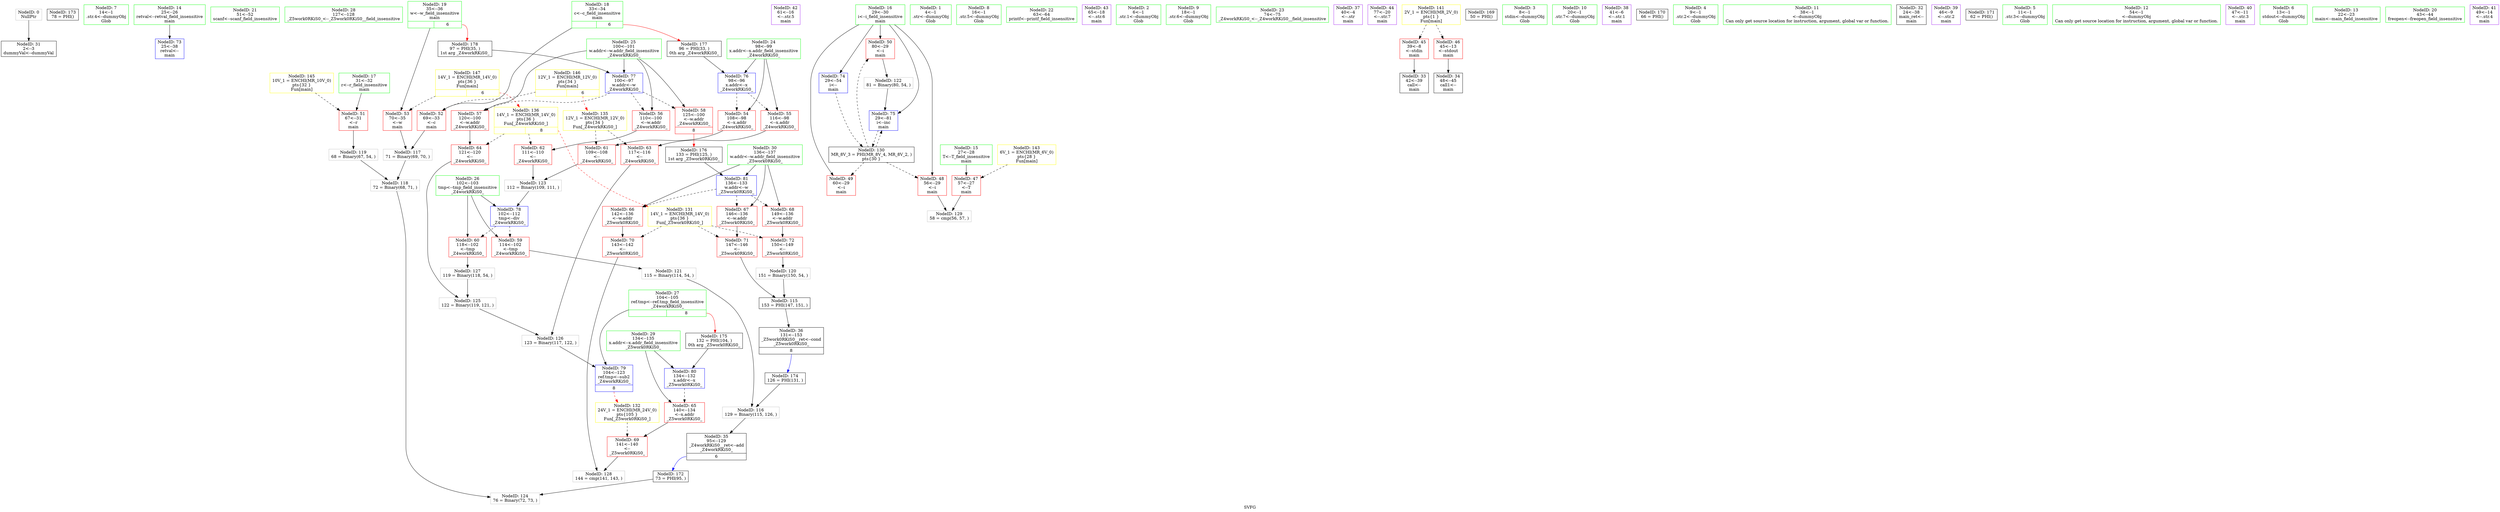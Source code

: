 digraph "SVFG" {
	label="SVFG";

	Node0x557ff071a050 [shape=record,color=grey,label="{NodeID: 0\nNullPtr}"];
	Node0x557ff071a050 -> Node0x557ff072dfa0[style=solid];
	Node0x557ff0743ad0 [shape=record,color=black,label="{NodeID: 173\n78 = PHI()\n}"];
	Node0x557ff072cb00 [shape=record,color=green,label="{NodeID: 7\n14\<--1\n.str.4\<--dummyObj\nGlob }"];
	Node0x557ff072d0e0 [shape=record,color=green,label="{NodeID: 14\n25\<--26\nretval\<--retval_field_insensitive\nmain\n}"];
	Node0x557ff072d0e0 -> Node0x557ff0731210[style=solid];
	Node0x557ff072d6c0 [shape=record,color=green,label="{NodeID: 21\n51\<--52\nscanf\<--scanf_field_insensitive\n}"];
	Node0x557ff072dd00 [shape=record,color=green,label="{NodeID: 28\n127\<--128\n_Z5work0RKiS0_\<--_Z5work0RKiS0__field_insensitive\n}"];
	Node0x557ff0734860 [shape=record,color=grey,label="{NodeID: 118\n72 = Binary(68, 71, )\n}"];
	Node0x557ff0734860 -> Node0x557ff0735160[style=solid];
	Node0x557ff072e310 [shape=record,color=black,label="{NodeID: 35\n95\<--129\n_Z4workRKiS0__ret\<--add\n_Z4workRKiS0_\n|{<s0>6}}"];
	Node0x557ff072e310:s0 -> Node0x557ff07438e0[style=solid,color=blue];
	Node0x557ff07352e0 [shape=record,color=grey,label="{NodeID: 125\n122 = Binary(119, 121, )\n}"];
	Node0x557ff07352e0 -> Node0x557ff0735460[style=solid];
	Node0x557ff072e8c0 [shape=record,color=purple,label="{NodeID: 42\n61\<--16\n\<--.str.5\nmain\n}"];
	Node0x557ff073b210 [shape=record,color=yellow,style=double,label="{NodeID: 132\n24V_1 = ENCHI(MR_24V_0)\npts\{105 \}\nFun[_Z5work0RKiS0_]}"];
	Node0x557ff073b210 -> Node0x557ff0730ed0[style=dashed];
	Node0x557ff072fe90 [shape=record,color=red,label="{NodeID: 49\n60\<--29\n\<--i\nmain\n}"];
	Node0x557ff0730440 [shape=record,color=red,label="{NodeID: 56\n110\<--100\n\<--w.addr\n_Z4workRKiS0_\n}"];
	Node0x557ff0730440 -> Node0x557ff0730920[style=solid];
	Node0x557ff073beb0 [shape=record,color=yellow,style=double,label="{NodeID: 146\n12V_1 = ENCHI(MR_12V_0)\npts\{34 \}\nFun[main]|{|<s1>6}}"];
	Node0x557ff073beb0 -> Node0x557ff0730100[style=dashed];
	Node0x557ff073beb0:s1 -> Node0x557ff073b4b0[style=dashed,color=red];
	Node0x557ff07309f0 [shape=record,color=red,label="{NodeID: 63\n117\<--116\n\<--\n_Z4workRKiS0_\n}"];
	Node0x557ff07309f0 -> Node0x557ff0735460[style=solid];
	Node0x557ff0730fa0 [shape=record,color=red,label="{NodeID: 70\n143\<--142\n\<--\n_Z5work0RKiS0_\n}"];
	Node0x557ff0730fa0 -> Node0x557ff072f5d0[style=solid];
	Node0x557ff0731550 [shape=record,color=blue,label="{NodeID: 77\n100\<--97\nw.addr\<--w\n_Z4workRKiS0_\n}"];
	Node0x557ff0731550 -> Node0x557ff0730440[style=dashed];
	Node0x557ff0731550 -> Node0x557ff0730510[style=dashed];
	Node0x557ff0731550 -> Node0x557ff07305e0[style=dashed];
	Node0x557ff072bc80 [shape=record,color=green,label="{NodeID: 1\n4\<--1\n.str\<--dummyObj\nGlob }"];
	Node0x557ff0743d80 [shape=record,color=black,label="{NodeID: 174\n126 = PHI(131, )\n}"];
	Node0x557ff0743d80 -> Node0x557ff0734560[style=solid];
	Node0x557ff072cb90 [shape=record,color=green,label="{NodeID: 8\n16\<--1\n.str.5\<--dummyObj\nGlob }"];
	Node0x557ff072d1b0 [shape=record,color=green,label="{NodeID: 15\n27\<--28\nT\<--T_field_insensitive\nmain\n}"];
	Node0x557ff072d1b0 -> Node0x557ff072ecd0[style=solid];
	Node0x557ff072d7c0 [shape=record,color=green,label="{NodeID: 22\n63\<--64\nprintf\<--printf_field_insensitive\n}"];
	Node0x557ff072de00 [shape=record,color=green,label="{NodeID: 29\n134\<--135\nx.addr\<--x.addr_field_insensitive\n_Z5work0RKiS0_\n}"];
	Node0x557ff072de00 -> Node0x557ff0730b90[style=solid];
	Node0x557ff072de00 -> Node0x557ff07317c0[style=solid];
	Node0x557ff07349e0 [shape=record,color=grey,label="{NodeID: 119\n68 = Binary(67, 54, )\n}"];
	Node0x557ff07349e0 -> Node0x557ff0734860[style=solid];
	Node0x557ff072e3e0 [shape=record,color=black,label="{NodeID: 36\n131\<--153\n_Z5work0RKiS0__ret\<--cond\n_Z5work0RKiS0_\n|{<s0>8}}"];
	Node0x557ff072e3e0:s0 -> Node0x557ff0743d80[style=solid,color=blue];
	Node0x557ff0735460 [shape=record,color=grey,label="{NodeID: 126\n123 = Binary(117, 122, )\n}"];
	Node0x557ff0735460 -> Node0x557ff07316f0[style=solid];
	Node0x557ff072e990 [shape=record,color=purple,label="{NodeID: 43\n65\<--18\n\<--.str.6\nmain\n}"];
	Node0x557ff072ff60 [shape=record,color=red,label="{NodeID: 50\n80\<--29\n\<--i\nmain\n}"];
	Node0x557ff072ff60 -> Node0x557ff0734e60[style=solid];
	Node0x557ff0730510 [shape=record,color=red,label="{NodeID: 57\n120\<--100\n\<--w.addr\n_Z4workRKiS0_\n}"];
	Node0x557ff0730510 -> Node0x557ff0730ac0[style=solid];
	Node0x557ff073bf90 [shape=record,color=yellow,style=double,label="{NodeID: 147\n14V_1 = ENCHI(MR_14V_0)\npts\{36 \}\nFun[main]|{|<s1>6}}"];
	Node0x557ff073bf90 -> Node0x557ff07301d0[style=dashed];
	Node0x557ff073bf90:s1 -> Node0x557ff073b5c0[style=dashed,color=red];
	Node0x557ff0730ac0 [shape=record,color=red,label="{NodeID: 64\n121\<--120\n\<--\n_Z4workRKiS0_\n}"];
	Node0x557ff0730ac0 -> Node0x557ff07352e0[style=solid];
	Node0x557ff0731070 [shape=record,color=red,label="{NodeID: 71\n147\<--146\n\<--\n_Z5work0RKiS0_\n}"];
	Node0x557ff0731070 -> Node0x557ff0733fc0[style=solid];
	Node0x557ff0731620 [shape=record,color=blue,label="{NodeID: 78\n102\<--112\ntmp\<--div\n_Z4workRKiS0_\n}"];
	Node0x557ff0731620 -> Node0x557ff07306b0[style=dashed];
	Node0x557ff0731620 -> Node0x557ff0730780[style=dashed];
	Node0x557ff072bd10 [shape=record,color=green,label="{NodeID: 2\n6\<--1\n.str.1\<--dummyObj\nGlob }"];
	Node0x557ff0743f70 [shape=record,color=black,label="{NodeID: 175\n132 = PHI(104, )\n0th arg _Z5work0RKiS0_ }"];
	Node0x557ff0743f70 -> Node0x557ff07317c0[style=solid];
	Node0x557ff072cc20 [shape=record,color=green,label="{NodeID: 9\n18\<--1\n.str.6\<--dummyObj\nGlob }"];
	Node0x557ff072d280 [shape=record,color=green,label="{NodeID: 16\n29\<--30\ni\<--i_field_insensitive\nmain\n}"];
	Node0x557ff072d280 -> Node0x557ff072fdc0[style=solid];
	Node0x557ff072d280 -> Node0x557ff072fe90[style=solid];
	Node0x557ff072d280 -> Node0x557ff072ff60[style=solid];
	Node0x557ff072d280 -> Node0x557ff07312e0[style=solid];
	Node0x557ff072d280 -> Node0x557ff07313b0[style=solid];
	Node0x557ff072d8c0 [shape=record,color=green,label="{NodeID: 23\n74\<--75\n_Z4workRKiS0_\<--_Z4workRKiS0__field_insensitive\n}"];
	Node0x557ff072ded0 [shape=record,color=green,label="{NodeID: 30\n136\<--137\nw.addr\<--w.addr_field_insensitive\n_Z5work0RKiS0_\n}"];
	Node0x557ff072ded0 -> Node0x557ff0730c60[style=solid];
	Node0x557ff072ded0 -> Node0x557ff0730d30[style=solid];
	Node0x557ff072ded0 -> Node0x557ff0730e00[style=solid];
	Node0x557ff072ded0 -> Node0x557ff0731890[style=solid];
	Node0x557ff0734b60 [shape=record,color=grey,label="{NodeID: 120\n151 = Binary(150, 54, )\n}"];
	Node0x557ff0734b60 -> Node0x557ff0733fc0[style=solid];
	Node0x557ff072e4b0 [shape=record,color=purple,label="{NodeID: 37\n40\<--4\n\<--.str\nmain\n}"];
	Node0x557ff07355e0 [shape=record,color=grey,label="{NodeID: 127\n119 = Binary(118, 54, )\n}"];
	Node0x557ff07355e0 -> Node0x557ff07352e0[style=solid];
	Node0x557ff072ea60 [shape=record,color=purple,label="{NodeID: 44\n77\<--20\n\<--.str.7\nmain\n}"];
	Node0x557ff0730030 [shape=record,color=red,label="{NodeID: 51\n67\<--31\n\<--r\nmain\n}"];
	Node0x557ff0730030 -> Node0x557ff07349e0[style=solid];
	Node0x557ff073ba20 [shape=record,color=yellow,style=double,label="{NodeID: 141\n2V_1 = ENCHI(MR_2V_0)\npts\{1 \}\nFun[main]}"];
	Node0x557ff073ba20 -> Node0x557ff072eb30[style=dashed];
	Node0x557ff073ba20 -> Node0x557ff072ec00[style=dashed];
	Node0x557ff07305e0 [shape=record,color=red,label="{NodeID: 58\n125\<--100\n\<--w.addr\n_Z4workRKiS0_\n|{<s0>8}}"];
	Node0x557ff07305e0:s0 -> Node0x557ff07440b0[style=solid,color=red];
	Node0x557ff0730b90 [shape=record,color=red,label="{NodeID: 65\n140\<--134\n\<--x.addr\n_Z5work0RKiS0_\n}"];
	Node0x557ff0730b90 -> Node0x557ff0730ed0[style=solid];
	Node0x557ff0731140 [shape=record,color=red,label="{NodeID: 72\n150\<--149\n\<--\n_Z5work0RKiS0_\n}"];
	Node0x557ff0731140 -> Node0x557ff0734b60[style=solid];
	Node0x557ff07316f0 [shape=record,color=blue,label="{NodeID: 79\n104\<--123\nref.tmp\<--sub2\n_Z4workRKiS0_\n|{<s0>8}}"];
	Node0x557ff07316f0:s0 -> Node0x557ff073b210[style=dashed,color=red];
	Node0x557ff0743050 [shape=record,color=black,label="{NodeID: 169\n50 = PHI()\n}"];
	Node0x557ff072bfc0 [shape=record,color=green,label="{NodeID: 3\n8\<--1\nstdin\<--dummyObj\nGlob }"];
	Node0x557ff07440b0 [shape=record,color=black,label="{NodeID: 176\n133 = PHI(125, )\n1st arg _Z5work0RKiS0_ }"];
	Node0x557ff07440b0 -> Node0x557ff0731890[style=solid];
	Node0x557ff072cce0 [shape=record,color=green,label="{NodeID: 10\n20\<--1\n.str.7\<--dummyObj\nGlob }"];
	Node0x557ff072d350 [shape=record,color=green,label="{NodeID: 17\n31\<--32\nr\<--r_field_insensitive\nmain\n}"];
	Node0x557ff072d350 -> Node0x557ff0730030[style=solid];
	Node0x557ff072d9c0 [shape=record,color=green,label="{NodeID: 24\n98\<--99\nx.addr\<--x.addr_field_insensitive\n_Z4workRKiS0_\n}"];
	Node0x557ff072d9c0 -> Node0x557ff07302a0[style=solid];
	Node0x557ff072d9c0 -> Node0x557ff0730370[style=solid];
	Node0x557ff072d9c0 -> Node0x557ff0731480[style=solid];
	Node0x557ff072dfa0 [shape=record,color=black,label="{NodeID: 31\n2\<--3\ndummyVal\<--dummyVal\n}"];
	Node0x557ff0734ce0 [shape=record,color=grey,label="{NodeID: 121\n115 = Binary(114, 54, )\n}"];
	Node0x557ff0734ce0 -> Node0x557ff0734560[style=solid];
	Node0x557ff072e580 [shape=record,color=purple,label="{NodeID: 38\n41\<--6\n\<--.str.1\nmain\n}"];
	Node0x557ff072f5d0 [shape=record,color=grey,label="{NodeID: 128\n144 = cmp(141, 143, )\n}"];
	Node0x557ff072eb30 [shape=record,color=red,label="{NodeID: 45\n39\<--8\n\<--stdin\nmain\n}"];
	Node0x557ff072eb30 -> Node0x557ff072e170[style=solid];
	Node0x557ff073b4b0 [shape=record,color=yellow,style=double,label="{NodeID: 135\n12V_1 = ENCHI(MR_12V_0)\npts\{34 \}\nFun[_Z4workRKiS0_]}"];
	Node0x557ff073b4b0 -> Node0x557ff0730850[style=dashed];
	Node0x557ff073b4b0 -> Node0x557ff07309f0[style=dashed];
	Node0x557ff0730100 [shape=record,color=red,label="{NodeID: 52\n69\<--33\n\<--c\nmain\n}"];
	Node0x557ff0730100 -> Node0x557ff07346e0[style=solid];
	Node0x557ff07306b0 [shape=record,color=red,label="{NodeID: 59\n114\<--102\n\<--tmp\n_Z4workRKiS0_\n}"];
	Node0x557ff07306b0 -> Node0x557ff0734ce0[style=solid];
	Node0x557ff0730c60 [shape=record,color=red,label="{NodeID: 66\n142\<--136\n\<--w.addr\n_Z5work0RKiS0_\n}"];
	Node0x557ff0730c60 -> Node0x557ff0730fa0[style=solid];
	Node0x557ff0731210 [shape=record,color=blue,label="{NodeID: 73\n25\<--38\nretval\<--\nmain\n}"];
	Node0x557ff07317c0 [shape=record,color=blue,label="{NodeID: 80\n134\<--132\nx.addr\<--x\n_Z5work0RKiS0_\n}"];
	Node0x557ff07317c0 -> Node0x557ff0730b90[style=dashed];
	Node0x557ff0743150 [shape=record,color=black,label="{NodeID: 170\n66 = PHI()\n}"];
	Node0x557ff072c050 [shape=record,color=green,label="{NodeID: 4\n9\<--1\n.str.2\<--dummyObj\nGlob }"];
	Node0x557ff07441f0 [shape=record,color=black,label="{NodeID: 177\n96 = PHI(33, )\n0th arg _Z4workRKiS0_ }"];
	Node0x557ff07441f0 -> Node0x557ff0731480[style=solid];
	Node0x557ff072cde0 [shape=record,color=green,label="{NodeID: 11\n38\<--1\n\<--dummyObj\nCan only get source location for instruction, argument, global var or function.}"];
	Node0x557ff072d420 [shape=record,color=green,label="{NodeID: 18\n33\<--34\nc\<--c_field_insensitive\nmain\n|{|<s1>6}}"];
	Node0x557ff072d420 -> Node0x557ff0730100[style=solid];
	Node0x557ff072d420:s1 -> Node0x557ff07441f0[style=solid,color=red];
	Node0x557ff072da90 [shape=record,color=green,label="{NodeID: 25\n100\<--101\nw.addr\<--w.addr_field_insensitive\n_Z4workRKiS0_\n}"];
	Node0x557ff072da90 -> Node0x557ff0730440[style=solid];
	Node0x557ff072da90 -> Node0x557ff0730510[style=solid];
	Node0x557ff072da90 -> Node0x557ff07305e0[style=solid];
	Node0x557ff072da90 -> Node0x557ff0731550[style=solid];
	Node0x557ff0733fc0 [shape=record,color=black,label="{NodeID: 115\n153 = PHI(147, 151, )\n}"];
	Node0x557ff0733fc0 -> Node0x557ff072e3e0[style=solid];
	Node0x557ff072e0a0 [shape=record,color=black,label="{NodeID: 32\n24\<--38\nmain_ret\<--\nmain\n}"];
	Node0x557ff0734e60 [shape=record,color=grey,label="{NodeID: 122\n81 = Binary(80, 54, )\n}"];
	Node0x557ff0734e60 -> Node0x557ff07313b0[style=solid];
	Node0x557ff072e650 [shape=record,color=purple,label="{NodeID: 39\n46\<--9\n\<--.str.2\nmain\n}"];
	Node0x557ff072f750 [shape=record,color=grey,label="{NodeID: 129\n58 = cmp(56, 57, )\n}"];
	Node0x557ff072ec00 [shape=record,color=red,label="{NodeID: 46\n45\<--13\n\<--stdout\nmain\n}"];
	Node0x557ff072ec00 -> Node0x557ff072e240[style=solid];
	Node0x557ff073b5c0 [shape=record,color=yellow,style=double,label="{NodeID: 136\n14V_1 = ENCHI(MR_14V_0)\npts\{36 \}\nFun[_Z4workRKiS0_]|{|<s2>8}}"];
	Node0x557ff073b5c0 -> Node0x557ff0730920[style=dashed];
	Node0x557ff073b5c0 -> Node0x557ff0730ac0[style=dashed];
	Node0x557ff073b5c0:s2 -> Node0x557ff073a6f0[style=dashed,color=red];
	Node0x557ff07301d0 [shape=record,color=red,label="{NodeID: 53\n70\<--35\n\<--w\nmain\n}"];
	Node0x557ff07301d0 -> Node0x557ff07346e0[style=solid];
	Node0x557ff073bc10 [shape=record,color=yellow,style=double,label="{NodeID: 143\n6V_1 = ENCHI(MR_6V_0)\npts\{28 \}\nFun[main]}"];
	Node0x557ff073bc10 -> Node0x557ff072ecd0[style=dashed];
	Node0x557ff0730780 [shape=record,color=red,label="{NodeID: 60\n118\<--102\n\<--tmp\n_Z4workRKiS0_\n}"];
	Node0x557ff0730780 -> Node0x557ff07355e0[style=solid];
	Node0x557ff0730d30 [shape=record,color=red,label="{NodeID: 67\n146\<--136\n\<--w.addr\n_Z5work0RKiS0_\n}"];
	Node0x557ff0730d30 -> Node0x557ff0731070[style=solid];
	Node0x557ff07312e0 [shape=record,color=blue,label="{NodeID: 74\n29\<--54\ni\<--\nmain\n}"];
	Node0x557ff07312e0 -> Node0x557ff073a1f0[style=dashed];
	Node0x557ff0731890 [shape=record,color=blue,label="{NodeID: 81\n136\<--133\nw.addr\<--w\n_Z5work0RKiS0_\n}"];
	Node0x557ff0731890 -> Node0x557ff0730c60[style=dashed];
	Node0x557ff0731890 -> Node0x557ff0730d30[style=dashed];
	Node0x557ff0731890 -> Node0x557ff0730e00[style=dashed];
	Node0x557ff07437e0 [shape=record,color=black,label="{NodeID: 171\n62 = PHI()\n}"];
	Node0x557ff072c0e0 [shape=record,color=green,label="{NodeID: 5\n11\<--1\n.str.3\<--dummyObj\nGlob }"];
	Node0x557ff0744330 [shape=record,color=black,label="{NodeID: 178\n97 = PHI(35, )\n1st arg _Z4workRKiS0_ }"];
	Node0x557ff0744330 -> Node0x557ff0731550[style=solid];
	Node0x557ff072cee0 [shape=record,color=green,label="{NodeID: 12\n54\<--1\n\<--dummyObj\nCan only get source location for instruction, argument, global var or function.}"];
	Node0x557ff072d4f0 [shape=record,color=green,label="{NodeID: 19\n35\<--36\nw\<--w_field_insensitive\nmain\n|{|<s1>6}}"];
	Node0x557ff072d4f0 -> Node0x557ff07301d0[style=solid];
	Node0x557ff072d4f0:s1 -> Node0x557ff0744330[style=solid,color=red];
	Node0x557ff072db60 [shape=record,color=green,label="{NodeID: 26\n102\<--103\ntmp\<--tmp_field_insensitive\n_Z4workRKiS0_\n}"];
	Node0x557ff072db60 -> Node0x557ff07306b0[style=solid];
	Node0x557ff072db60 -> Node0x557ff0730780[style=solid];
	Node0x557ff072db60 -> Node0x557ff0731620[style=solid];
	Node0x557ff0734560 [shape=record,color=grey,label="{NodeID: 116\n129 = Binary(115, 126, )\n}"];
	Node0x557ff0734560 -> Node0x557ff072e310[style=solid];
	Node0x557ff072e170 [shape=record,color=black,label="{NodeID: 33\n42\<--39\ncall\<--\nmain\n}"];
	Node0x557ff0734fe0 [shape=record,color=grey,label="{NodeID: 123\n112 = Binary(109, 111, )\n}"];
	Node0x557ff0734fe0 -> Node0x557ff0731620[style=solid];
	Node0x557ff072e720 [shape=record,color=purple,label="{NodeID: 40\n47\<--11\n\<--.str.3\nmain\n}"];
	Node0x557ff073a1f0 [shape=record,color=black,label="{NodeID: 130\nMR_8V_3 = PHI(MR_8V_4, MR_8V_2, )\npts\{30 \}\n}"];
	Node0x557ff073a1f0 -> Node0x557ff072fdc0[style=dashed];
	Node0x557ff073a1f0 -> Node0x557ff072fe90[style=dashed];
	Node0x557ff073a1f0 -> Node0x557ff072ff60[style=dashed];
	Node0x557ff073a1f0 -> Node0x557ff07313b0[style=dashed];
	Node0x557ff072ecd0 [shape=record,color=red,label="{NodeID: 47\n57\<--27\n\<--T\nmain\n}"];
	Node0x557ff072ecd0 -> Node0x557ff072f750[style=solid];
	Node0x557ff07302a0 [shape=record,color=red,label="{NodeID: 54\n108\<--98\n\<--x.addr\n_Z4workRKiS0_\n}"];
	Node0x557ff07302a0 -> Node0x557ff0730850[style=solid];
	Node0x557ff0730850 [shape=record,color=red,label="{NodeID: 61\n109\<--108\n\<--\n_Z4workRKiS0_\n}"];
	Node0x557ff0730850 -> Node0x557ff0734fe0[style=solid];
	Node0x557ff0730e00 [shape=record,color=red,label="{NodeID: 68\n149\<--136\n\<--w.addr\n_Z5work0RKiS0_\n}"];
	Node0x557ff0730e00 -> Node0x557ff0731140[style=solid];
	Node0x557ff07313b0 [shape=record,color=blue,label="{NodeID: 75\n29\<--81\ni\<--inc\nmain\n}"];
	Node0x557ff07313b0 -> Node0x557ff073a1f0[style=dashed];
	Node0x557ff07438e0 [shape=record,color=black,label="{NodeID: 172\n73 = PHI(95, )\n}"];
	Node0x557ff07438e0 -> Node0x557ff0735160[style=solid];
	Node0x557ff072ca70 [shape=record,color=green,label="{NodeID: 6\n13\<--1\nstdout\<--dummyObj\nGlob }"];
	Node0x557ff072cfe0 [shape=record,color=green,label="{NodeID: 13\n22\<--23\nmain\<--main_field_insensitive\n}"];
	Node0x557ff072d5c0 [shape=record,color=green,label="{NodeID: 20\n43\<--44\nfreopen\<--freopen_field_insensitive\n}"];
	Node0x557ff072dc30 [shape=record,color=green,label="{NodeID: 27\n104\<--105\nref.tmp\<--ref.tmp_field_insensitive\n_Z4workRKiS0_\n|{|<s1>8}}"];
	Node0x557ff072dc30 -> Node0x557ff07316f0[style=solid];
	Node0x557ff072dc30:s1 -> Node0x557ff0743f70[style=solid,color=red];
	Node0x557ff07346e0 [shape=record,color=grey,label="{NodeID: 117\n71 = Binary(69, 70, )\n}"];
	Node0x557ff07346e0 -> Node0x557ff0734860[style=solid];
	Node0x557ff072e240 [shape=record,color=black,label="{NodeID: 34\n48\<--45\ncall1\<--\nmain\n}"];
	Node0x557ff0735160 [shape=record,color=grey,label="{NodeID: 124\n76 = Binary(72, 73, )\n}"];
	Node0x557ff072e7f0 [shape=record,color=purple,label="{NodeID: 41\n49\<--14\n\<--.str.4\nmain\n}"];
	Node0x557ff073a6f0 [shape=record,color=yellow,style=double,label="{NodeID: 131\n14V_1 = ENCHI(MR_14V_0)\npts\{36 \}\nFun[_Z5work0RKiS0_]}"];
	Node0x557ff073a6f0 -> Node0x557ff0730fa0[style=dashed];
	Node0x557ff073a6f0 -> Node0x557ff0731070[style=dashed];
	Node0x557ff073a6f0 -> Node0x557ff0731140[style=dashed];
	Node0x557ff072fdc0 [shape=record,color=red,label="{NodeID: 48\n56\<--29\n\<--i\nmain\n}"];
	Node0x557ff072fdc0 -> Node0x557ff072f750[style=solid];
	Node0x557ff0730370 [shape=record,color=red,label="{NodeID: 55\n116\<--98\n\<--x.addr\n_Z4workRKiS0_\n}"];
	Node0x557ff0730370 -> Node0x557ff07309f0[style=solid];
	Node0x557ff073bdd0 [shape=record,color=yellow,style=double,label="{NodeID: 145\n10V_1 = ENCHI(MR_10V_0)\npts\{32 \}\nFun[main]}"];
	Node0x557ff073bdd0 -> Node0x557ff0730030[style=dashed];
	Node0x557ff0730920 [shape=record,color=red,label="{NodeID: 62\n111\<--110\n\<--\n_Z4workRKiS0_\n}"];
	Node0x557ff0730920 -> Node0x557ff0734fe0[style=solid];
	Node0x557ff0730ed0 [shape=record,color=red,label="{NodeID: 69\n141\<--140\n\<--\n_Z5work0RKiS0_\n}"];
	Node0x557ff0730ed0 -> Node0x557ff072f5d0[style=solid];
	Node0x557ff0731480 [shape=record,color=blue,label="{NodeID: 76\n98\<--96\nx.addr\<--x\n_Z4workRKiS0_\n}"];
	Node0x557ff0731480 -> Node0x557ff07302a0[style=dashed];
	Node0x557ff0731480 -> Node0x557ff0730370[style=dashed];
}

